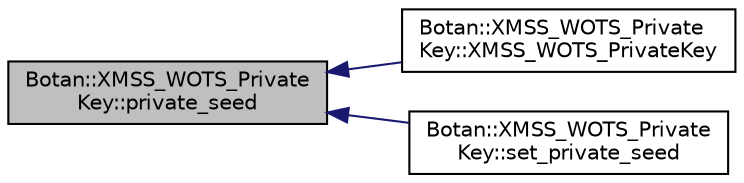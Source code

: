 digraph "Botan::XMSS_WOTS_PrivateKey::private_seed"
{
  edge [fontname="Helvetica",fontsize="10",labelfontname="Helvetica",labelfontsize="10"];
  node [fontname="Helvetica",fontsize="10",shape=record];
  rankdir="LR";
  Node40 [label="Botan::XMSS_WOTS_Private\lKey::private_seed",height=0.2,width=0.4,color="black", fillcolor="grey75", style="filled", fontcolor="black"];
  Node40 -> Node41 [dir="back",color="midnightblue",fontsize="10",style="solid",fontname="Helvetica"];
  Node41 [label="Botan::XMSS_WOTS_Private\lKey::XMSS_WOTS_PrivateKey",height=0.2,width=0.4,color="black", fillcolor="white", style="filled",URL="$class_botan_1_1_x_m_s_s___w_o_t_s___private_key.html#aadd32d2c3fb5045d5a1cec31d85cdbce"];
  Node40 -> Node42 [dir="back",color="midnightblue",fontsize="10",style="solid",fontname="Helvetica"];
  Node42 [label="Botan::XMSS_WOTS_Private\lKey::set_private_seed",height=0.2,width=0.4,color="black", fillcolor="white", style="filled",URL="$class_botan_1_1_x_m_s_s___w_o_t_s___private_key.html#abd67c12003a5600b9aaed25b91a96fa5"];
}
